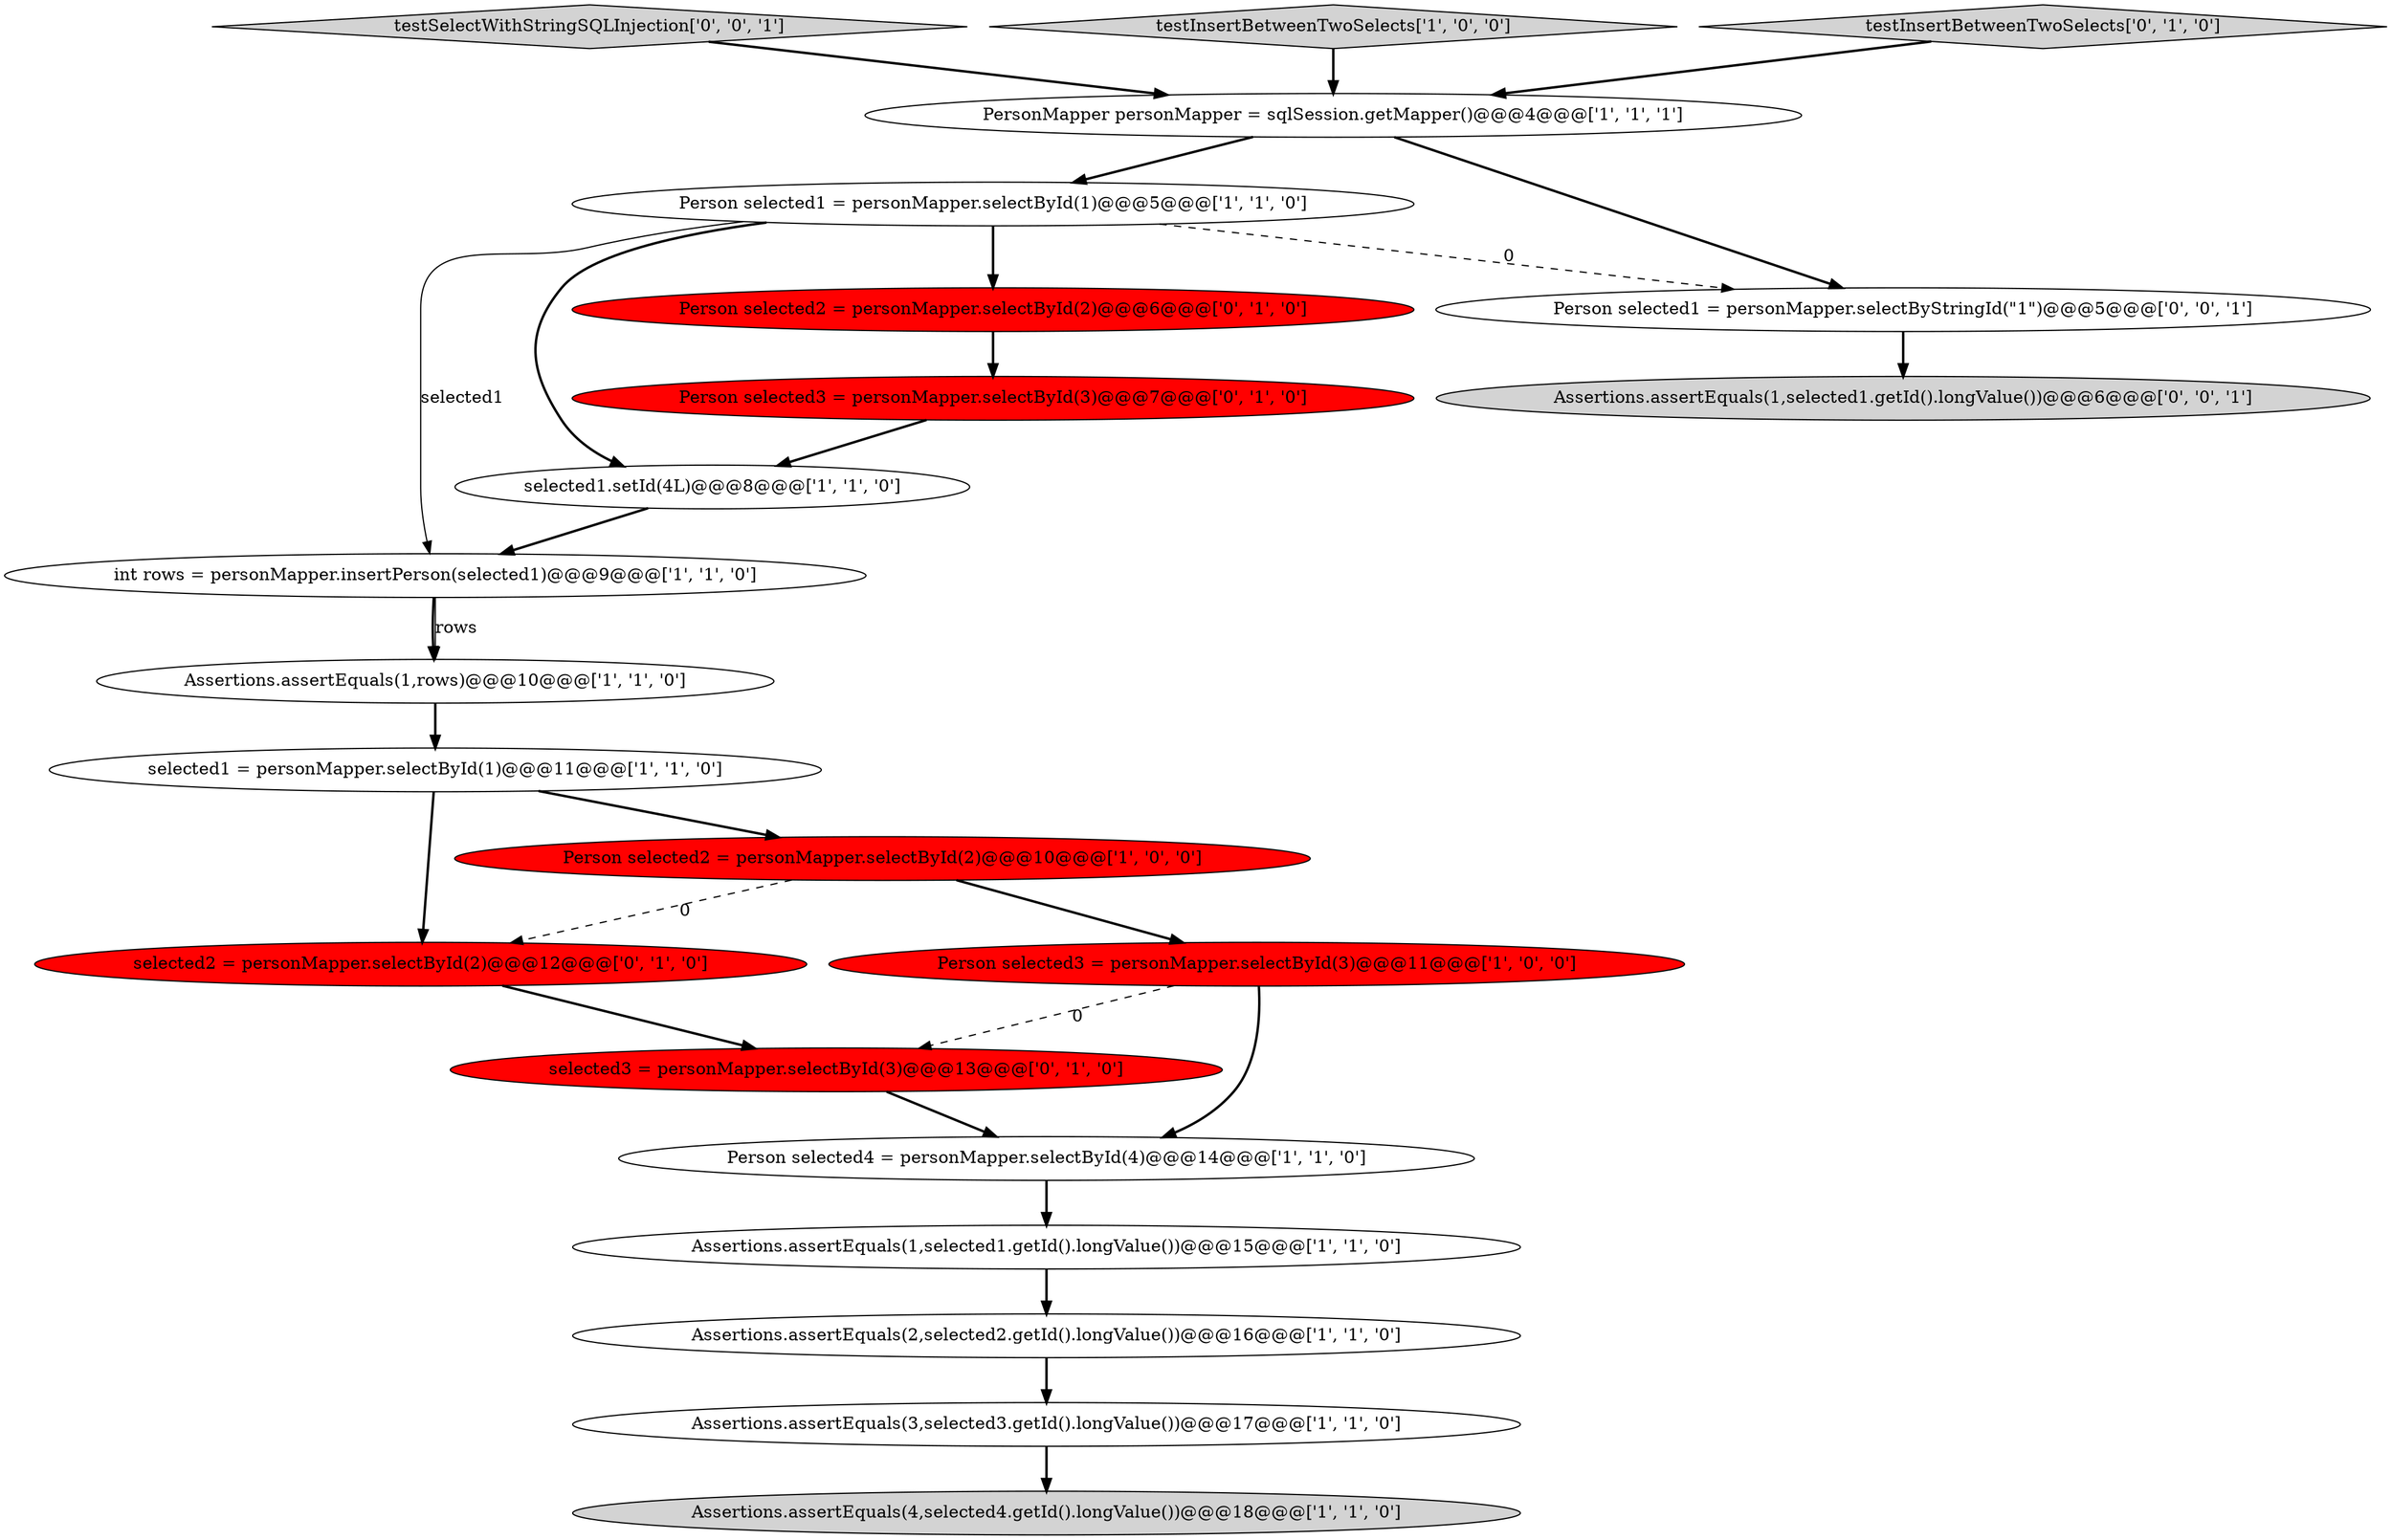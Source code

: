 digraph {
8 [style = filled, label = "Assertions.assertEquals(1,rows)@@@10@@@['1', '1', '0']", fillcolor = white, shape = ellipse image = "AAA0AAABBB1BBB"];
0 [style = filled, label = "selected1 = personMapper.selectById(1)@@@11@@@['1', '1', '0']", fillcolor = white, shape = ellipse image = "AAA0AAABBB1BBB"];
3 [style = filled, label = "Assertions.assertEquals(2,selected2.getId().longValue())@@@16@@@['1', '1', '0']", fillcolor = white, shape = ellipse image = "AAA0AAABBB1BBB"];
1 [style = filled, label = "Assertions.assertEquals(1,selected1.getId().longValue())@@@15@@@['1', '1', '0']", fillcolor = white, shape = ellipse image = "AAA0AAABBB1BBB"];
2 [style = filled, label = "Person selected1 = personMapper.selectById(1)@@@5@@@['1', '1', '0']", fillcolor = white, shape = ellipse image = "AAA0AAABBB1BBB"];
15 [style = filled, label = "Person selected3 = personMapper.selectById(3)@@@7@@@['0', '1', '0']", fillcolor = red, shape = ellipse image = "AAA1AAABBB2BBB"];
18 [style = filled, label = "selected3 = personMapper.selectById(3)@@@13@@@['0', '1', '0']", fillcolor = red, shape = ellipse image = "AAA1AAABBB2BBB"];
6 [style = filled, label = "selected1.setId(4L)@@@8@@@['1', '1', '0']", fillcolor = white, shape = ellipse image = "AAA0AAABBB1BBB"];
20 [style = filled, label = "testSelectWithStringSQLInjection['0', '0', '1']", fillcolor = lightgray, shape = diamond image = "AAA0AAABBB3BBB"];
17 [style = filled, label = "selected2 = personMapper.selectById(2)@@@12@@@['0', '1', '0']", fillcolor = red, shape = ellipse image = "AAA1AAABBB2BBB"];
21 [style = filled, label = "Person selected1 = personMapper.selectByStringId(\"1\")@@@5@@@['0', '0', '1']", fillcolor = white, shape = ellipse image = "AAA0AAABBB3BBB"];
4 [style = filled, label = "testInsertBetweenTwoSelects['1', '0', '0']", fillcolor = lightgray, shape = diamond image = "AAA0AAABBB1BBB"];
12 [style = filled, label = "Assertions.assertEquals(4,selected4.getId().longValue())@@@18@@@['1', '1', '0']", fillcolor = lightgray, shape = ellipse image = "AAA0AAABBB1BBB"];
11 [style = filled, label = "PersonMapper personMapper = sqlSession.getMapper()@@@4@@@['1', '1', '1']", fillcolor = white, shape = ellipse image = "AAA0AAABBB1BBB"];
13 [style = filled, label = "Person selected2 = personMapper.selectById(2)@@@10@@@['1', '0', '0']", fillcolor = red, shape = ellipse image = "AAA1AAABBB1BBB"];
19 [style = filled, label = "Assertions.assertEquals(1,selected1.getId().longValue())@@@6@@@['0', '0', '1']", fillcolor = lightgray, shape = ellipse image = "AAA0AAABBB3BBB"];
16 [style = filled, label = "Person selected2 = personMapper.selectById(2)@@@6@@@['0', '1', '0']", fillcolor = red, shape = ellipse image = "AAA1AAABBB2BBB"];
10 [style = filled, label = "Person selected3 = personMapper.selectById(3)@@@11@@@['1', '0', '0']", fillcolor = red, shape = ellipse image = "AAA1AAABBB1BBB"];
14 [style = filled, label = "testInsertBetweenTwoSelects['0', '1', '0']", fillcolor = lightgray, shape = diamond image = "AAA0AAABBB2BBB"];
9 [style = filled, label = "Person selected4 = personMapper.selectById(4)@@@14@@@['1', '1', '0']", fillcolor = white, shape = ellipse image = "AAA0AAABBB1BBB"];
5 [style = filled, label = "int rows = personMapper.insertPerson(selected1)@@@9@@@['1', '1', '0']", fillcolor = white, shape = ellipse image = "AAA0AAABBB1BBB"];
7 [style = filled, label = "Assertions.assertEquals(3,selected3.getId().longValue())@@@17@@@['1', '1', '0']", fillcolor = white, shape = ellipse image = "AAA0AAABBB1BBB"];
13->10 [style = bold, label=""];
16->15 [style = bold, label=""];
5->8 [style = bold, label=""];
2->5 [style = solid, label="selected1"];
0->13 [style = bold, label=""];
21->19 [style = bold, label=""];
7->12 [style = bold, label=""];
2->6 [style = bold, label=""];
0->17 [style = bold, label=""];
11->21 [style = bold, label=""];
1->3 [style = bold, label=""];
13->17 [style = dashed, label="0"];
15->6 [style = bold, label=""];
11->2 [style = bold, label=""];
10->18 [style = dashed, label="0"];
8->0 [style = bold, label=""];
6->5 [style = bold, label=""];
3->7 [style = bold, label=""];
2->21 [style = dashed, label="0"];
5->8 [style = solid, label="rows"];
18->9 [style = bold, label=""];
10->9 [style = bold, label=""];
9->1 [style = bold, label=""];
4->11 [style = bold, label=""];
14->11 [style = bold, label=""];
17->18 [style = bold, label=""];
20->11 [style = bold, label=""];
2->16 [style = bold, label=""];
}
